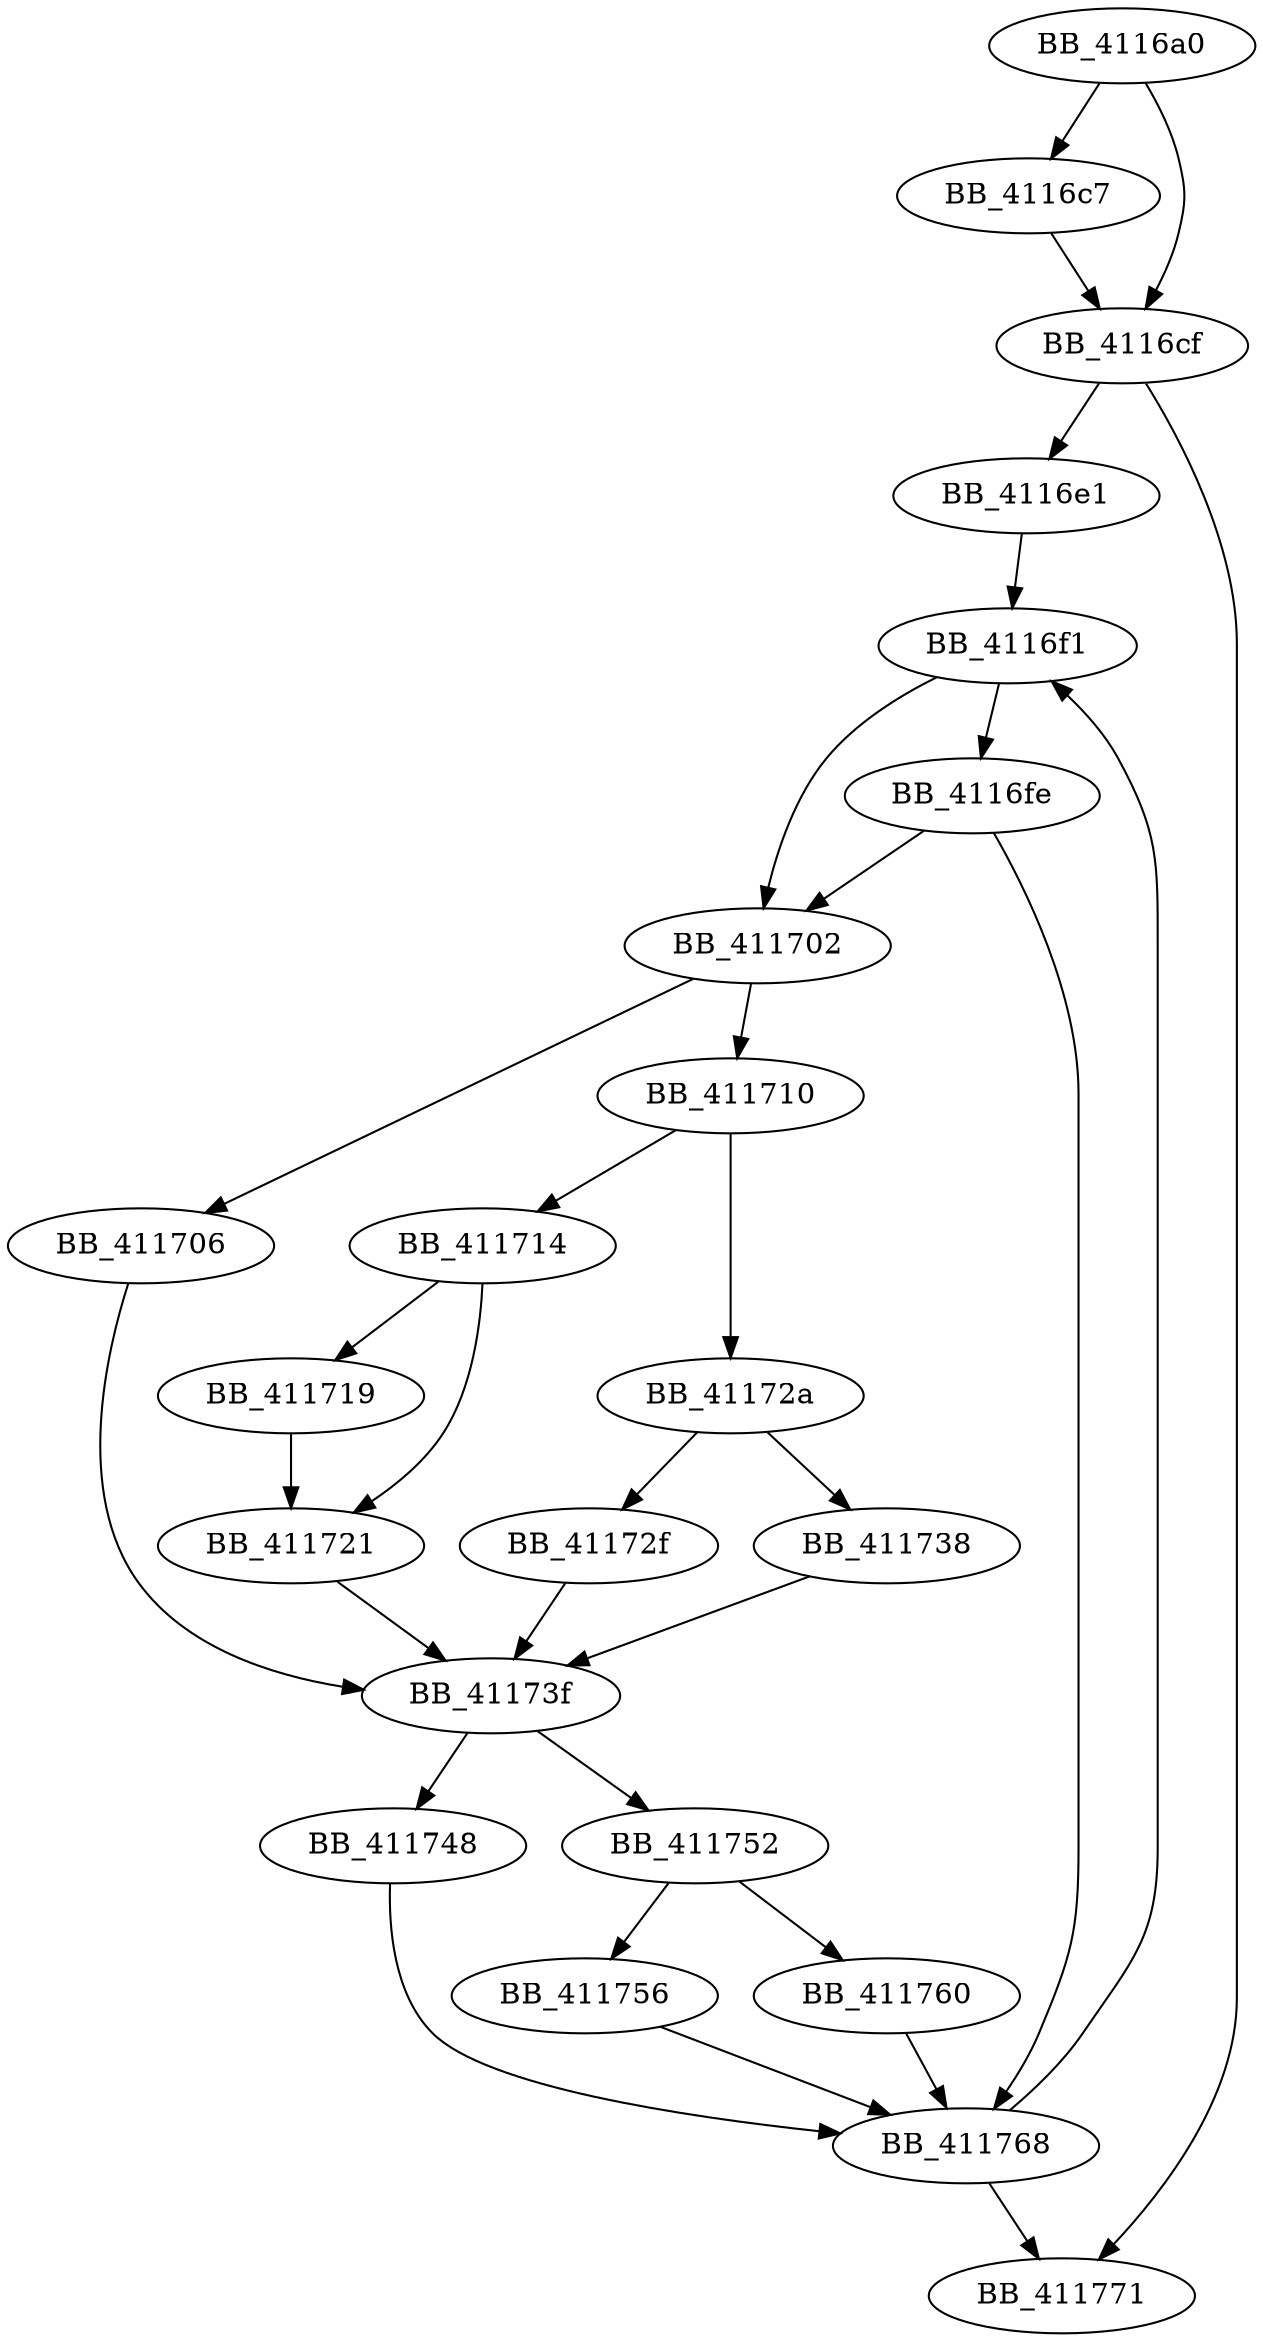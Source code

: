 DiGraph sub_4116A0{
BB_4116a0->BB_4116c7
BB_4116a0->BB_4116cf
BB_4116c7->BB_4116cf
BB_4116cf->BB_4116e1
BB_4116cf->BB_411771
BB_4116e1->BB_4116f1
BB_4116f1->BB_4116fe
BB_4116f1->BB_411702
BB_4116fe->BB_411702
BB_4116fe->BB_411768
BB_411702->BB_411706
BB_411702->BB_411710
BB_411706->BB_41173f
BB_411710->BB_411714
BB_411710->BB_41172a
BB_411714->BB_411719
BB_411714->BB_411721
BB_411719->BB_411721
BB_411721->BB_41173f
BB_41172a->BB_41172f
BB_41172a->BB_411738
BB_41172f->BB_41173f
BB_411738->BB_41173f
BB_41173f->BB_411748
BB_41173f->BB_411752
BB_411748->BB_411768
BB_411752->BB_411756
BB_411752->BB_411760
BB_411756->BB_411768
BB_411760->BB_411768
BB_411768->BB_4116f1
BB_411768->BB_411771
}
